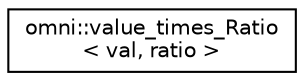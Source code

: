 digraph "Graphical Class Hierarchy"
{
  edge [fontname="Helvetica",fontsize="10",labelfontname="Helvetica",labelfontsize="10"];
  node [fontname="Helvetica",fontsize="10",shape=record];
  rankdir="LR";
  Node0 [label="omni::value_times_Ratio\l\< val, ratio \>",height=0.2,width=0.4,color="black", fillcolor="white", style="filled",URL="$structomni_1_1value__times__Ratio.html"];
}
